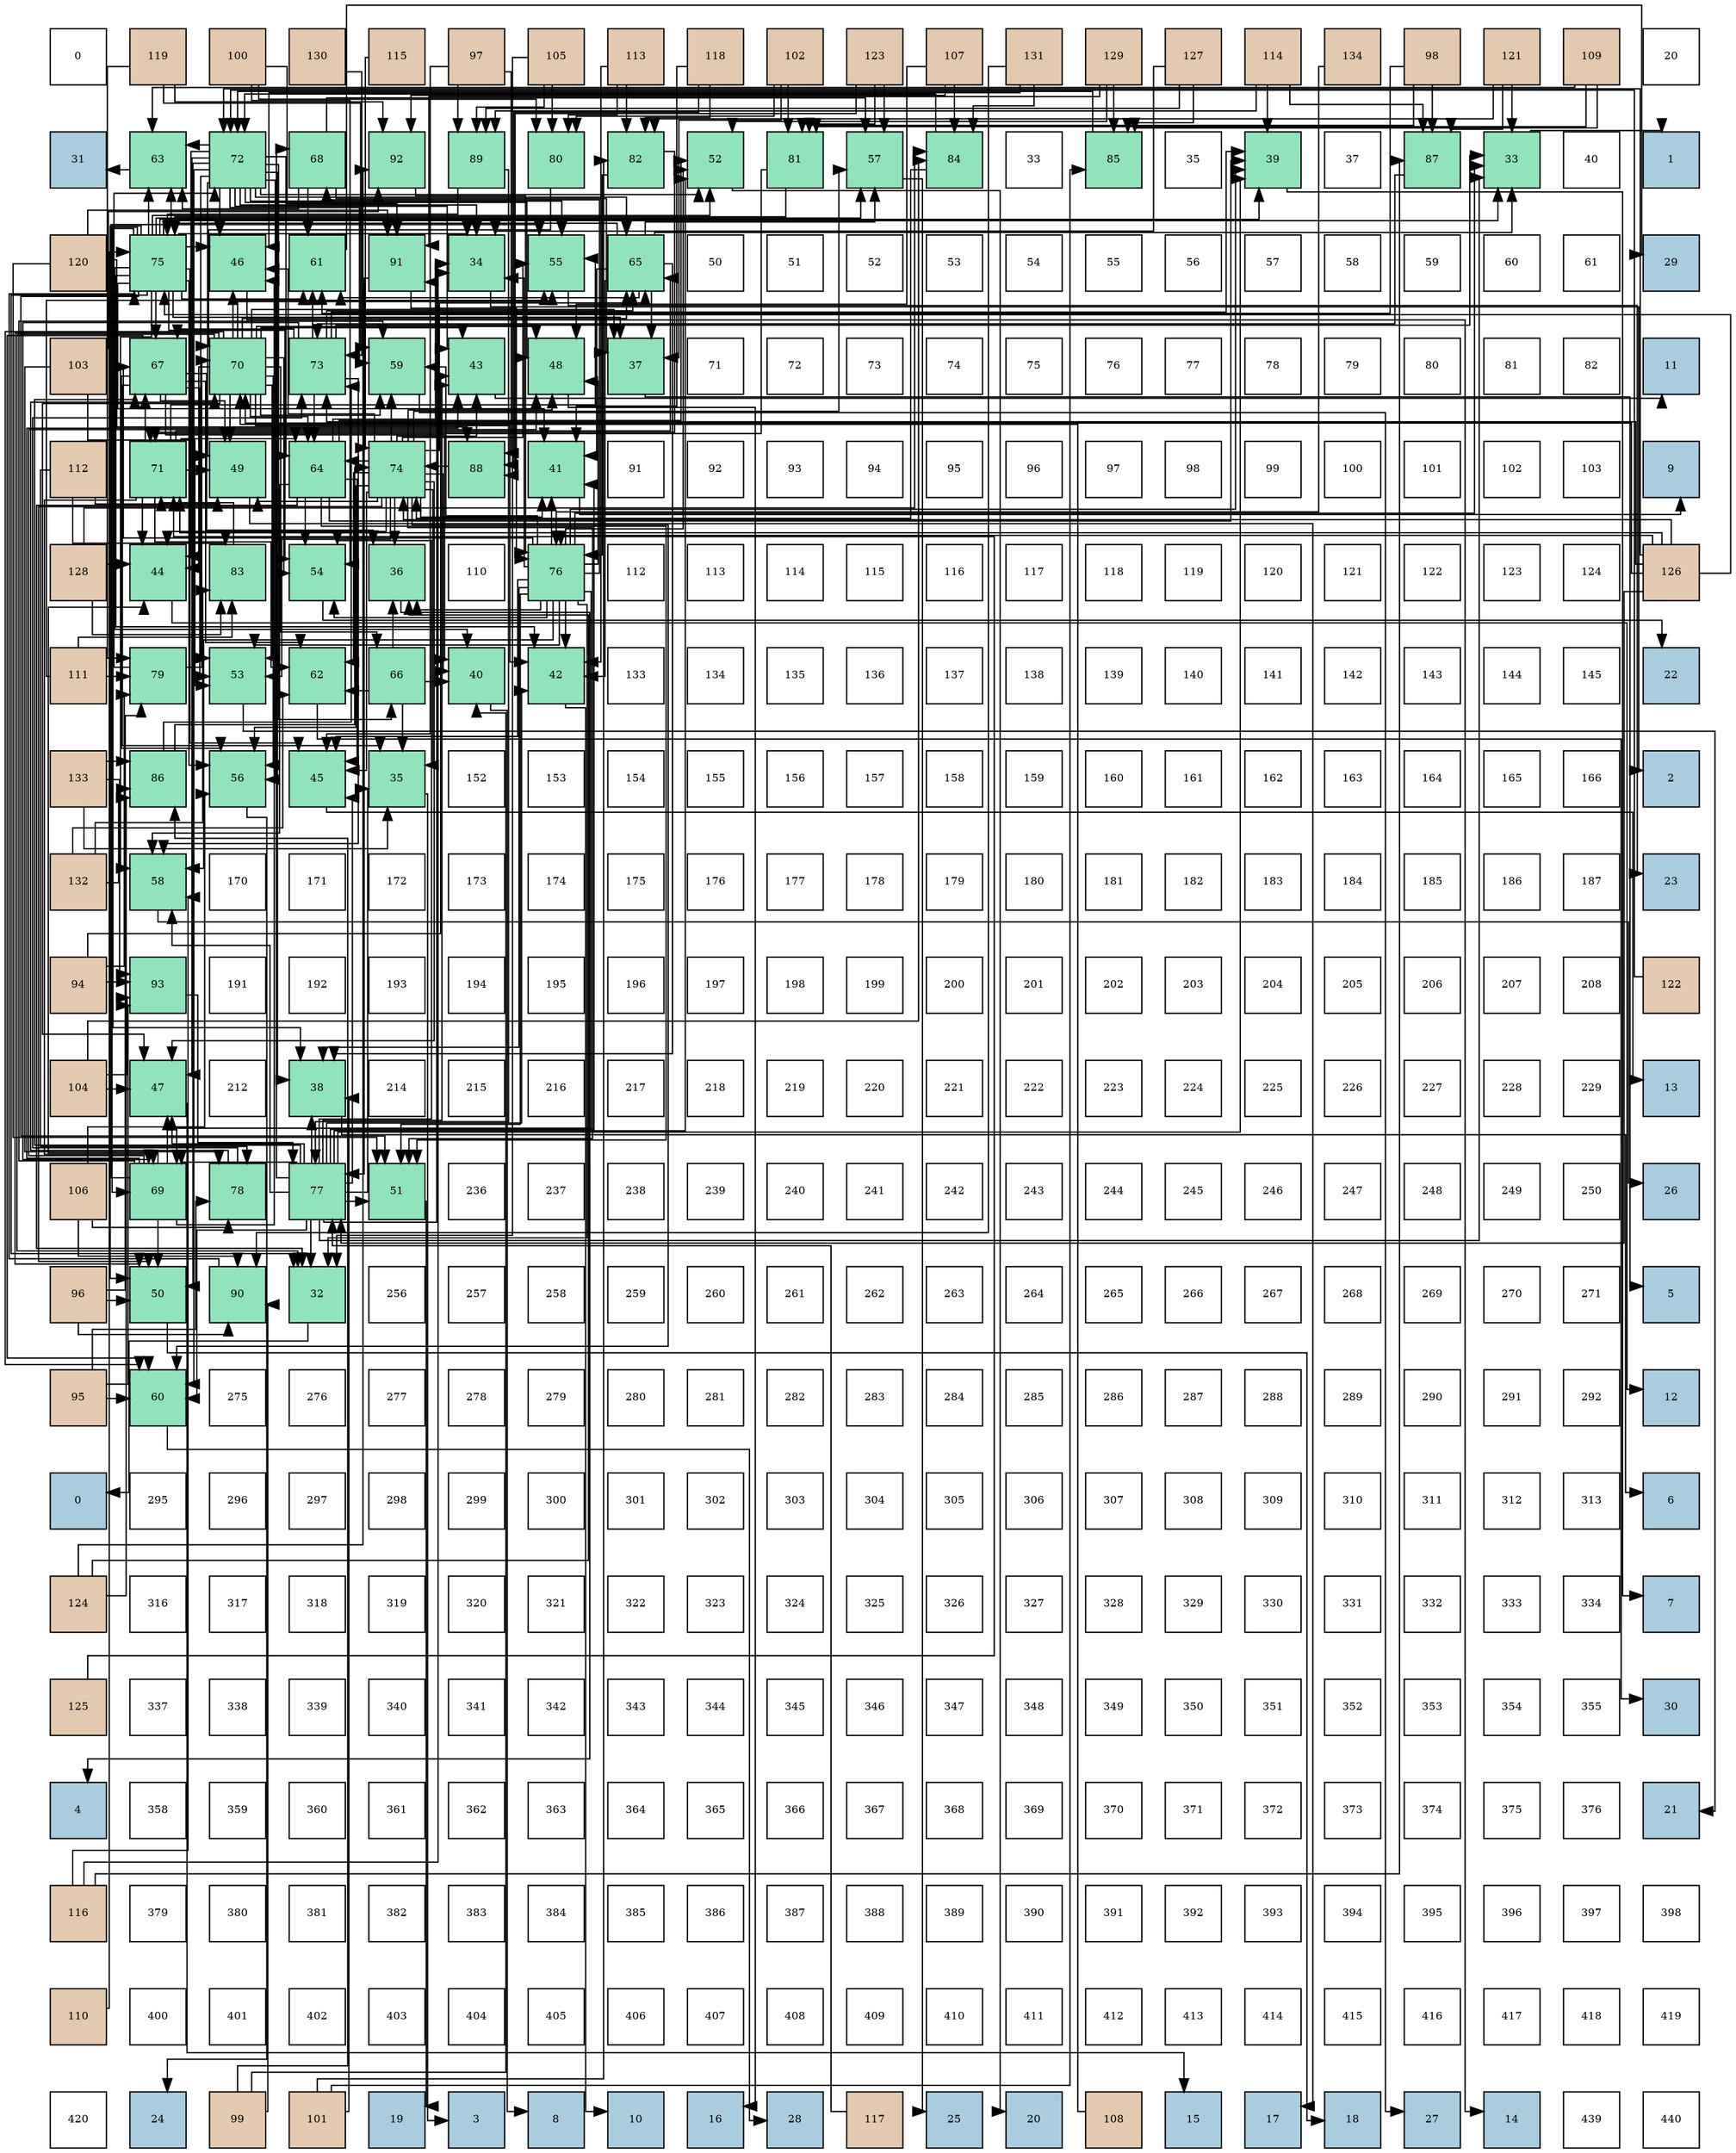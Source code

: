 digraph layout{
 rankdir=TB;
 splines=ortho;
 node [style=filled shape=square fixedsize=true width=0.6];
0[label="0", fontsize=8, fillcolor="#ffffff"];
1[label="119", fontsize=8, fillcolor="#e3c9af"];
2[label="100", fontsize=8, fillcolor="#e3c9af"];
3[label="130", fontsize=8, fillcolor="#e3c9af"];
4[label="115", fontsize=8, fillcolor="#e3c9af"];
5[label="97", fontsize=8, fillcolor="#e3c9af"];
6[label="105", fontsize=8, fillcolor="#e3c9af"];
7[label="113", fontsize=8, fillcolor="#e3c9af"];
8[label="118", fontsize=8, fillcolor="#e3c9af"];
9[label="102", fontsize=8, fillcolor="#e3c9af"];
10[label="123", fontsize=8, fillcolor="#e3c9af"];
11[label="107", fontsize=8, fillcolor="#e3c9af"];
12[label="131", fontsize=8, fillcolor="#e3c9af"];
13[label="129", fontsize=8, fillcolor="#e3c9af"];
14[label="127", fontsize=8, fillcolor="#e3c9af"];
15[label="114", fontsize=8, fillcolor="#e3c9af"];
16[label="134", fontsize=8, fillcolor="#e3c9af"];
17[label="98", fontsize=8, fillcolor="#e3c9af"];
18[label="121", fontsize=8, fillcolor="#e3c9af"];
19[label="109", fontsize=8, fillcolor="#e3c9af"];
20[label="20", fontsize=8, fillcolor="#ffffff"];
21[label="31", fontsize=8, fillcolor="#a9ccde"];
22[label="63", fontsize=8, fillcolor="#91e3bb"];
23[label="72", fontsize=8, fillcolor="#91e3bb"];
24[label="68", fontsize=8, fillcolor="#91e3bb"];
25[label="92", fontsize=8, fillcolor="#91e3bb"];
26[label="89", fontsize=8, fillcolor="#91e3bb"];
27[label="80", fontsize=8, fillcolor="#91e3bb"];
28[label="82", fontsize=8, fillcolor="#91e3bb"];
29[label="52", fontsize=8, fillcolor="#91e3bb"];
30[label="81", fontsize=8, fillcolor="#91e3bb"];
31[label="57", fontsize=8, fillcolor="#91e3bb"];
32[label="84", fontsize=8, fillcolor="#91e3bb"];
33[label="33", fontsize=8, fillcolor="#ffffff"];
34[label="85", fontsize=8, fillcolor="#91e3bb"];
35[label="35", fontsize=8, fillcolor="#ffffff"];
36[label="39", fontsize=8, fillcolor="#91e3bb"];
37[label="37", fontsize=8, fillcolor="#ffffff"];
38[label="87", fontsize=8, fillcolor="#91e3bb"];
39[label="33", fontsize=8, fillcolor="#91e3bb"];
40[label="40", fontsize=8, fillcolor="#ffffff"];
41[label="1", fontsize=8, fillcolor="#a9ccde"];
42[label="120", fontsize=8, fillcolor="#e3c9af"];
43[label="75", fontsize=8, fillcolor="#91e3bb"];
44[label="46", fontsize=8, fillcolor="#91e3bb"];
45[label="61", fontsize=8, fillcolor="#91e3bb"];
46[label="91", fontsize=8, fillcolor="#91e3bb"];
47[label="34", fontsize=8, fillcolor="#91e3bb"];
48[label="55", fontsize=8, fillcolor="#91e3bb"];
49[label="65", fontsize=8, fillcolor="#91e3bb"];
50[label="50", fontsize=8, fillcolor="#ffffff"];
51[label="51", fontsize=8, fillcolor="#ffffff"];
52[label="52", fontsize=8, fillcolor="#ffffff"];
53[label="53", fontsize=8, fillcolor="#ffffff"];
54[label="54", fontsize=8, fillcolor="#ffffff"];
55[label="55", fontsize=8, fillcolor="#ffffff"];
56[label="56", fontsize=8, fillcolor="#ffffff"];
57[label="57", fontsize=8, fillcolor="#ffffff"];
58[label="58", fontsize=8, fillcolor="#ffffff"];
59[label="59", fontsize=8, fillcolor="#ffffff"];
60[label="60", fontsize=8, fillcolor="#ffffff"];
61[label="61", fontsize=8, fillcolor="#ffffff"];
62[label="29", fontsize=8, fillcolor="#a9ccde"];
63[label="103", fontsize=8, fillcolor="#e3c9af"];
64[label="67", fontsize=8, fillcolor="#91e3bb"];
65[label="70", fontsize=8, fillcolor="#91e3bb"];
66[label="73", fontsize=8, fillcolor="#91e3bb"];
67[label="59", fontsize=8, fillcolor="#91e3bb"];
68[label="43", fontsize=8, fillcolor="#91e3bb"];
69[label="48", fontsize=8, fillcolor="#91e3bb"];
70[label="37", fontsize=8, fillcolor="#91e3bb"];
71[label="71", fontsize=8, fillcolor="#ffffff"];
72[label="72", fontsize=8, fillcolor="#ffffff"];
73[label="73", fontsize=8, fillcolor="#ffffff"];
74[label="74", fontsize=8, fillcolor="#ffffff"];
75[label="75", fontsize=8, fillcolor="#ffffff"];
76[label="76", fontsize=8, fillcolor="#ffffff"];
77[label="77", fontsize=8, fillcolor="#ffffff"];
78[label="78", fontsize=8, fillcolor="#ffffff"];
79[label="79", fontsize=8, fillcolor="#ffffff"];
80[label="80", fontsize=8, fillcolor="#ffffff"];
81[label="81", fontsize=8, fillcolor="#ffffff"];
82[label="82", fontsize=8, fillcolor="#ffffff"];
83[label="11", fontsize=8, fillcolor="#a9ccde"];
84[label="112", fontsize=8, fillcolor="#e3c9af"];
85[label="71", fontsize=8, fillcolor="#91e3bb"];
86[label="49", fontsize=8, fillcolor="#91e3bb"];
87[label="64", fontsize=8, fillcolor="#91e3bb"];
88[label="74", fontsize=8, fillcolor="#91e3bb"];
89[label="88", fontsize=8, fillcolor="#91e3bb"];
90[label="41", fontsize=8, fillcolor="#91e3bb"];
91[label="91", fontsize=8, fillcolor="#ffffff"];
92[label="92", fontsize=8, fillcolor="#ffffff"];
93[label="93", fontsize=8, fillcolor="#ffffff"];
94[label="94", fontsize=8, fillcolor="#ffffff"];
95[label="95", fontsize=8, fillcolor="#ffffff"];
96[label="96", fontsize=8, fillcolor="#ffffff"];
97[label="97", fontsize=8, fillcolor="#ffffff"];
98[label="98", fontsize=8, fillcolor="#ffffff"];
99[label="99", fontsize=8, fillcolor="#ffffff"];
100[label="100", fontsize=8, fillcolor="#ffffff"];
101[label="101", fontsize=8, fillcolor="#ffffff"];
102[label="102", fontsize=8, fillcolor="#ffffff"];
103[label="103", fontsize=8, fillcolor="#ffffff"];
104[label="9", fontsize=8, fillcolor="#a9ccde"];
105[label="128", fontsize=8, fillcolor="#e3c9af"];
106[label="44", fontsize=8, fillcolor="#91e3bb"];
107[label="83", fontsize=8, fillcolor="#91e3bb"];
108[label="54", fontsize=8, fillcolor="#91e3bb"];
109[label="36", fontsize=8, fillcolor="#91e3bb"];
110[label="110", fontsize=8, fillcolor="#ffffff"];
111[label="76", fontsize=8, fillcolor="#91e3bb"];
112[label="112", fontsize=8, fillcolor="#ffffff"];
113[label="113", fontsize=8, fillcolor="#ffffff"];
114[label="114", fontsize=8, fillcolor="#ffffff"];
115[label="115", fontsize=8, fillcolor="#ffffff"];
116[label="116", fontsize=8, fillcolor="#ffffff"];
117[label="117", fontsize=8, fillcolor="#ffffff"];
118[label="118", fontsize=8, fillcolor="#ffffff"];
119[label="119", fontsize=8, fillcolor="#ffffff"];
120[label="120", fontsize=8, fillcolor="#ffffff"];
121[label="121", fontsize=8, fillcolor="#ffffff"];
122[label="122", fontsize=8, fillcolor="#ffffff"];
123[label="123", fontsize=8, fillcolor="#ffffff"];
124[label="124", fontsize=8, fillcolor="#ffffff"];
125[label="126", fontsize=8, fillcolor="#e3c9af"];
126[label="111", fontsize=8, fillcolor="#e3c9af"];
127[label="79", fontsize=8, fillcolor="#91e3bb"];
128[label="53", fontsize=8, fillcolor="#91e3bb"];
129[label="62", fontsize=8, fillcolor="#91e3bb"];
130[label="66", fontsize=8, fillcolor="#91e3bb"];
131[label="40", fontsize=8, fillcolor="#91e3bb"];
132[label="42", fontsize=8, fillcolor="#91e3bb"];
133[label="133", fontsize=8, fillcolor="#ffffff"];
134[label="134", fontsize=8, fillcolor="#ffffff"];
135[label="135", fontsize=8, fillcolor="#ffffff"];
136[label="136", fontsize=8, fillcolor="#ffffff"];
137[label="137", fontsize=8, fillcolor="#ffffff"];
138[label="138", fontsize=8, fillcolor="#ffffff"];
139[label="139", fontsize=8, fillcolor="#ffffff"];
140[label="140", fontsize=8, fillcolor="#ffffff"];
141[label="141", fontsize=8, fillcolor="#ffffff"];
142[label="142", fontsize=8, fillcolor="#ffffff"];
143[label="143", fontsize=8, fillcolor="#ffffff"];
144[label="144", fontsize=8, fillcolor="#ffffff"];
145[label="145", fontsize=8, fillcolor="#ffffff"];
146[label="22", fontsize=8, fillcolor="#a9ccde"];
147[label="133", fontsize=8, fillcolor="#e3c9af"];
148[label="86", fontsize=8, fillcolor="#91e3bb"];
149[label="56", fontsize=8, fillcolor="#91e3bb"];
150[label="45", fontsize=8, fillcolor="#91e3bb"];
151[label="35", fontsize=8, fillcolor="#91e3bb"];
152[label="152", fontsize=8, fillcolor="#ffffff"];
153[label="153", fontsize=8, fillcolor="#ffffff"];
154[label="154", fontsize=8, fillcolor="#ffffff"];
155[label="155", fontsize=8, fillcolor="#ffffff"];
156[label="156", fontsize=8, fillcolor="#ffffff"];
157[label="157", fontsize=8, fillcolor="#ffffff"];
158[label="158", fontsize=8, fillcolor="#ffffff"];
159[label="159", fontsize=8, fillcolor="#ffffff"];
160[label="160", fontsize=8, fillcolor="#ffffff"];
161[label="161", fontsize=8, fillcolor="#ffffff"];
162[label="162", fontsize=8, fillcolor="#ffffff"];
163[label="163", fontsize=8, fillcolor="#ffffff"];
164[label="164", fontsize=8, fillcolor="#ffffff"];
165[label="165", fontsize=8, fillcolor="#ffffff"];
166[label="166", fontsize=8, fillcolor="#ffffff"];
167[label="2", fontsize=8, fillcolor="#a9ccde"];
168[label="132", fontsize=8, fillcolor="#e3c9af"];
169[label="58", fontsize=8, fillcolor="#91e3bb"];
170[label="170", fontsize=8, fillcolor="#ffffff"];
171[label="171", fontsize=8, fillcolor="#ffffff"];
172[label="172", fontsize=8, fillcolor="#ffffff"];
173[label="173", fontsize=8, fillcolor="#ffffff"];
174[label="174", fontsize=8, fillcolor="#ffffff"];
175[label="175", fontsize=8, fillcolor="#ffffff"];
176[label="176", fontsize=8, fillcolor="#ffffff"];
177[label="177", fontsize=8, fillcolor="#ffffff"];
178[label="178", fontsize=8, fillcolor="#ffffff"];
179[label="179", fontsize=8, fillcolor="#ffffff"];
180[label="180", fontsize=8, fillcolor="#ffffff"];
181[label="181", fontsize=8, fillcolor="#ffffff"];
182[label="182", fontsize=8, fillcolor="#ffffff"];
183[label="183", fontsize=8, fillcolor="#ffffff"];
184[label="184", fontsize=8, fillcolor="#ffffff"];
185[label="185", fontsize=8, fillcolor="#ffffff"];
186[label="186", fontsize=8, fillcolor="#ffffff"];
187[label="187", fontsize=8, fillcolor="#ffffff"];
188[label="23", fontsize=8, fillcolor="#a9ccde"];
189[label="94", fontsize=8, fillcolor="#e3c9af"];
190[label="93", fontsize=8, fillcolor="#91e3bb"];
191[label="191", fontsize=8, fillcolor="#ffffff"];
192[label="192", fontsize=8, fillcolor="#ffffff"];
193[label="193", fontsize=8, fillcolor="#ffffff"];
194[label="194", fontsize=8, fillcolor="#ffffff"];
195[label="195", fontsize=8, fillcolor="#ffffff"];
196[label="196", fontsize=8, fillcolor="#ffffff"];
197[label="197", fontsize=8, fillcolor="#ffffff"];
198[label="198", fontsize=8, fillcolor="#ffffff"];
199[label="199", fontsize=8, fillcolor="#ffffff"];
200[label="200", fontsize=8, fillcolor="#ffffff"];
201[label="201", fontsize=8, fillcolor="#ffffff"];
202[label="202", fontsize=8, fillcolor="#ffffff"];
203[label="203", fontsize=8, fillcolor="#ffffff"];
204[label="204", fontsize=8, fillcolor="#ffffff"];
205[label="205", fontsize=8, fillcolor="#ffffff"];
206[label="206", fontsize=8, fillcolor="#ffffff"];
207[label="207", fontsize=8, fillcolor="#ffffff"];
208[label="208", fontsize=8, fillcolor="#ffffff"];
209[label="122", fontsize=8, fillcolor="#e3c9af"];
210[label="104", fontsize=8, fillcolor="#e3c9af"];
211[label="47", fontsize=8, fillcolor="#91e3bb"];
212[label="212", fontsize=8, fillcolor="#ffffff"];
213[label="38", fontsize=8, fillcolor="#91e3bb"];
214[label="214", fontsize=8, fillcolor="#ffffff"];
215[label="215", fontsize=8, fillcolor="#ffffff"];
216[label="216", fontsize=8, fillcolor="#ffffff"];
217[label="217", fontsize=8, fillcolor="#ffffff"];
218[label="218", fontsize=8, fillcolor="#ffffff"];
219[label="219", fontsize=8, fillcolor="#ffffff"];
220[label="220", fontsize=8, fillcolor="#ffffff"];
221[label="221", fontsize=8, fillcolor="#ffffff"];
222[label="222", fontsize=8, fillcolor="#ffffff"];
223[label="223", fontsize=8, fillcolor="#ffffff"];
224[label="224", fontsize=8, fillcolor="#ffffff"];
225[label="225", fontsize=8, fillcolor="#ffffff"];
226[label="226", fontsize=8, fillcolor="#ffffff"];
227[label="227", fontsize=8, fillcolor="#ffffff"];
228[label="228", fontsize=8, fillcolor="#ffffff"];
229[label="229", fontsize=8, fillcolor="#ffffff"];
230[label="13", fontsize=8, fillcolor="#a9ccde"];
231[label="106", fontsize=8, fillcolor="#e3c9af"];
232[label="69", fontsize=8, fillcolor="#91e3bb"];
233[label="78", fontsize=8, fillcolor="#91e3bb"];
234[label="77", fontsize=8, fillcolor="#91e3bb"];
235[label="51", fontsize=8, fillcolor="#91e3bb"];
236[label="236", fontsize=8, fillcolor="#ffffff"];
237[label="237", fontsize=8, fillcolor="#ffffff"];
238[label="238", fontsize=8, fillcolor="#ffffff"];
239[label="239", fontsize=8, fillcolor="#ffffff"];
240[label="240", fontsize=8, fillcolor="#ffffff"];
241[label="241", fontsize=8, fillcolor="#ffffff"];
242[label="242", fontsize=8, fillcolor="#ffffff"];
243[label="243", fontsize=8, fillcolor="#ffffff"];
244[label="244", fontsize=8, fillcolor="#ffffff"];
245[label="245", fontsize=8, fillcolor="#ffffff"];
246[label="246", fontsize=8, fillcolor="#ffffff"];
247[label="247", fontsize=8, fillcolor="#ffffff"];
248[label="248", fontsize=8, fillcolor="#ffffff"];
249[label="249", fontsize=8, fillcolor="#ffffff"];
250[label="250", fontsize=8, fillcolor="#ffffff"];
251[label="26", fontsize=8, fillcolor="#a9ccde"];
252[label="96", fontsize=8, fillcolor="#e3c9af"];
253[label="50", fontsize=8, fillcolor="#91e3bb"];
254[label="90", fontsize=8, fillcolor="#91e3bb"];
255[label="32", fontsize=8, fillcolor="#91e3bb"];
256[label="256", fontsize=8, fillcolor="#ffffff"];
257[label="257", fontsize=8, fillcolor="#ffffff"];
258[label="258", fontsize=8, fillcolor="#ffffff"];
259[label="259", fontsize=8, fillcolor="#ffffff"];
260[label="260", fontsize=8, fillcolor="#ffffff"];
261[label="261", fontsize=8, fillcolor="#ffffff"];
262[label="262", fontsize=8, fillcolor="#ffffff"];
263[label="263", fontsize=8, fillcolor="#ffffff"];
264[label="264", fontsize=8, fillcolor="#ffffff"];
265[label="265", fontsize=8, fillcolor="#ffffff"];
266[label="266", fontsize=8, fillcolor="#ffffff"];
267[label="267", fontsize=8, fillcolor="#ffffff"];
268[label="268", fontsize=8, fillcolor="#ffffff"];
269[label="269", fontsize=8, fillcolor="#ffffff"];
270[label="270", fontsize=8, fillcolor="#ffffff"];
271[label="271", fontsize=8, fillcolor="#ffffff"];
272[label="5", fontsize=8, fillcolor="#a9ccde"];
273[label="95", fontsize=8, fillcolor="#e3c9af"];
274[label="60", fontsize=8, fillcolor="#91e3bb"];
275[label="275", fontsize=8, fillcolor="#ffffff"];
276[label="276", fontsize=8, fillcolor="#ffffff"];
277[label="277", fontsize=8, fillcolor="#ffffff"];
278[label="278", fontsize=8, fillcolor="#ffffff"];
279[label="279", fontsize=8, fillcolor="#ffffff"];
280[label="280", fontsize=8, fillcolor="#ffffff"];
281[label="281", fontsize=8, fillcolor="#ffffff"];
282[label="282", fontsize=8, fillcolor="#ffffff"];
283[label="283", fontsize=8, fillcolor="#ffffff"];
284[label="284", fontsize=8, fillcolor="#ffffff"];
285[label="285", fontsize=8, fillcolor="#ffffff"];
286[label="286", fontsize=8, fillcolor="#ffffff"];
287[label="287", fontsize=8, fillcolor="#ffffff"];
288[label="288", fontsize=8, fillcolor="#ffffff"];
289[label="289", fontsize=8, fillcolor="#ffffff"];
290[label="290", fontsize=8, fillcolor="#ffffff"];
291[label="291", fontsize=8, fillcolor="#ffffff"];
292[label="292", fontsize=8, fillcolor="#ffffff"];
293[label="12", fontsize=8, fillcolor="#a9ccde"];
294[label="0", fontsize=8, fillcolor="#a9ccde"];
295[label="295", fontsize=8, fillcolor="#ffffff"];
296[label="296", fontsize=8, fillcolor="#ffffff"];
297[label="297", fontsize=8, fillcolor="#ffffff"];
298[label="298", fontsize=8, fillcolor="#ffffff"];
299[label="299", fontsize=8, fillcolor="#ffffff"];
300[label="300", fontsize=8, fillcolor="#ffffff"];
301[label="301", fontsize=8, fillcolor="#ffffff"];
302[label="302", fontsize=8, fillcolor="#ffffff"];
303[label="303", fontsize=8, fillcolor="#ffffff"];
304[label="304", fontsize=8, fillcolor="#ffffff"];
305[label="305", fontsize=8, fillcolor="#ffffff"];
306[label="306", fontsize=8, fillcolor="#ffffff"];
307[label="307", fontsize=8, fillcolor="#ffffff"];
308[label="308", fontsize=8, fillcolor="#ffffff"];
309[label="309", fontsize=8, fillcolor="#ffffff"];
310[label="310", fontsize=8, fillcolor="#ffffff"];
311[label="311", fontsize=8, fillcolor="#ffffff"];
312[label="312", fontsize=8, fillcolor="#ffffff"];
313[label="313", fontsize=8, fillcolor="#ffffff"];
314[label="6", fontsize=8, fillcolor="#a9ccde"];
315[label="124", fontsize=8, fillcolor="#e3c9af"];
316[label="316", fontsize=8, fillcolor="#ffffff"];
317[label="317", fontsize=8, fillcolor="#ffffff"];
318[label="318", fontsize=8, fillcolor="#ffffff"];
319[label="319", fontsize=8, fillcolor="#ffffff"];
320[label="320", fontsize=8, fillcolor="#ffffff"];
321[label="321", fontsize=8, fillcolor="#ffffff"];
322[label="322", fontsize=8, fillcolor="#ffffff"];
323[label="323", fontsize=8, fillcolor="#ffffff"];
324[label="324", fontsize=8, fillcolor="#ffffff"];
325[label="325", fontsize=8, fillcolor="#ffffff"];
326[label="326", fontsize=8, fillcolor="#ffffff"];
327[label="327", fontsize=8, fillcolor="#ffffff"];
328[label="328", fontsize=8, fillcolor="#ffffff"];
329[label="329", fontsize=8, fillcolor="#ffffff"];
330[label="330", fontsize=8, fillcolor="#ffffff"];
331[label="331", fontsize=8, fillcolor="#ffffff"];
332[label="332", fontsize=8, fillcolor="#ffffff"];
333[label="333", fontsize=8, fillcolor="#ffffff"];
334[label="334", fontsize=8, fillcolor="#ffffff"];
335[label="7", fontsize=8, fillcolor="#a9ccde"];
336[label="125", fontsize=8, fillcolor="#e3c9af"];
337[label="337", fontsize=8, fillcolor="#ffffff"];
338[label="338", fontsize=8, fillcolor="#ffffff"];
339[label="339", fontsize=8, fillcolor="#ffffff"];
340[label="340", fontsize=8, fillcolor="#ffffff"];
341[label="341", fontsize=8, fillcolor="#ffffff"];
342[label="342", fontsize=8, fillcolor="#ffffff"];
343[label="343", fontsize=8, fillcolor="#ffffff"];
344[label="344", fontsize=8, fillcolor="#ffffff"];
345[label="345", fontsize=8, fillcolor="#ffffff"];
346[label="346", fontsize=8, fillcolor="#ffffff"];
347[label="347", fontsize=8, fillcolor="#ffffff"];
348[label="348", fontsize=8, fillcolor="#ffffff"];
349[label="349", fontsize=8, fillcolor="#ffffff"];
350[label="350", fontsize=8, fillcolor="#ffffff"];
351[label="351", fontsize=8, fillcolor="#ffffff"];
352[label="352", fontsize=8, fillcolor="#ffffff"];
353[label="353", fontsize=8, fillcolor="#ffffff"];
354[label="354", fontsize=8, fillcolor="#ffffff"];
355[label="355", fontsize=8, fillcolor="#ffffff"];
356[label="30", fontsize=8, fillcolor="#a9ccde"];
357[label="4", fontsize=8, fillcolor="#a9ccde"];
358[label="358", fontsize=8, fillcolor="#ffffff"];
359[label="359", fontsize=8, fillcolor="#ffffff"];
360[label="360", fontsize=8, fillcolor="#ffffff"];
361[label="361", fontsize=8, fillcolor="#ffffff"];
362[label="362", fontsize=8, fillcolor="#ffffff"];
363[label="363", fontsize=8, fillcolor="#ffffff"];
364[label="364", fontsize=8, fillcolor="#ffffff"];
365[label="365", fontsize=8, fillcolor="#ffffff"];
366[label="366", fontsize=8, fillcolor="#ffffff"];
367[label="367", fontsize=8, fillcolor="#ffffff"];
368[label="368", fontsize=8, fillcolor="#ffffff"];
369[label="369", fontsize=8, fillcolor="#ffffff"];
370[label="370", fontsize=8, fillcolor="#ffffff"];
371[label="371", fontsize=8, fillcolor="#ffffff"];
372[label="372", fontsize=8, fillcolor="#ffffff"];
373[label="373", fontsize=8, fillcolor="#ffffff"];
374[label="374", fontsize=8, fillcolor="#ffffff"];
375[label="375", fontsize=8, fillcolor="#ffffff"];
376[label="376", fontsize=8, fillcolor="#ffffff"];
377[label="21", fontsize=8, fillcolor="#a9ccde"];
378[label="116", fontsize=8, fillcolor="#e3c9af"];
379[label="379", fontsize=8, fillcolor="#ffffff"];
380[label="380", fontsize=8, fillcolor="#ffffff"];
381[label="381", fontsize=8, fillcolor="#ffffff"];
382[label="382", fontsize=8, fillcolor="#ffffff"];
383[label="383", fontsize=8, fillcolor="#ffffff"];
384[label="384", fontsize=8, fillcolor="#ffffff"];
385[label="385", fontsize=8, fillcolor="#ffffff"];
386[label="386", fontsize=8, fillcolor="#ffffff"];
387[label="387", fontsize=8, fillcolor="#ffffff"];
388[label="388", fontsize=8, fillcolor="#ffffff"];
389[label="389", fontsize=8, fillcolor="#ffffff"];
390[label="390", fontsize=8, fillcolor="#ffffff"];
391[label="391", fontsize=8, fillcolor="#ffffff"];
392[label="392", fontsize=8, fillcolor="#ffffff"];
393[label="393", fontsize=8, fillcolor="#ffffff"];
394[label="394", fontsize=8, fillcolor="#ffffff"];
395[label="395", fontsize=8, fillcolor="#ffffff"];
396[label="396", fontsize=8, fillcolor="#ffffff"];
397[label="397", fontsize=8, fillcolor="#ffffff"];
398[label="398", fontsize=8, fillcolor="#ffffff"];
399[label="110", fontsize=8, fillcolor="#e3c9af"];
400[label="400", fontsize=8, fillcolor="#ffffff"];
401[label="401", fontsize=8, fillcolor="#ffffff"];
402[label="402", fontsize=8, fillcolor="#ffffff"];
403[label="403", fontsize=8, fillcolor="#ffffff"];
404[label="404", fontsize=8, fillcolor="#ffffff"];
405[label="405", fontsize=8, fillcolor="#ffffff"];
406[label="406", fontsize=8, fillcolor="#ffffff"];
407[label="407", fontsize=8, fillcolor="#ffffff"];
408[label="408", fontsize=8, fillcolor="#ffffff"];
409[label="409", fontsize=8, fillcolor="#ffffff"];
410[label="410", fontsize=8, fillcolor="#ffffff"];
411[label="411", fontsize=8, fillcolor="#ffffff"];
412[label="412", fontsize=8, fillcolor="#ffffff"];
413[label="413", fontsize=8, fillcolor="#ffffff"];
414[label="414", fontsize=8, fillcolor="#ffffff"];
415[label="415", fontsize=8, fillcolor="#ffffff"];
416[label="416", fontsize=8, fillcolor="#ffffff"];
417[label="417", fontsize=8, fillcolor="#ffffff"];
418[label="418", fontsize=8, fillcolor="#ffffff"];
419[label="419", fontsize=8, fillcolor="#ffffff"];
420[label="420", fontsize=8, fillcolor="#ffffff"];
421[label="24", fontsize=8, fillcolor="#a9ccde"];
422[label="99", fontsize=8, fillcolor="#e3c9af"];
423[label="101", fontsize=8, fillcolor="#e3c9af"];
424[label="19", fontsize=8, fillcolor="#a9ccde"];
425[label="3", fontsize=8, fillcolor="#a9ccde"];
426[label="8", fontsize=8, fillcolor="#a9ccde"];
427[label="10", fontsize=8, fillcolor="#a9ccde"];
428[label="16", fontsize=8, fillcolor="#a9ccde"];
429[label="28", fontsize=8, fillcolor="#a9ccde"];
430[label="117", fontsize=8, fillcolor="#e3c9af"];
431[label="25", fontsize=8, fillcolor="#a9ccde"];
432[label="20", fontsize=8, fillcolor="#a9ccde"];
433[label="108", fontsize=8, fillcolor="#e3c9af"];
434[label="15", fontsize=8, fillcolor="#a9ccde"];
435[label="17", fontsize=8, fillcolor="#a9ccde"];
436[label="18", fontsize=8, fillcolor="#a9ccde"];
437[label="27", fontsize=8, fillcolor="#a9ccde"];
438[label="14", fontsize=8, fillcolor="#a9ccde"];
439[label="439", fontsize=8, fillcolor="#ffffff"];
440[label="440", fontsize=8, fillcolor="#ffffff"];
edge [constraint=false, style=vis];255 -> 294;
39 -> 41;
47 -> 167;
151 -> 425;
109 -> 357;
70 -> 272;
213 -> 314;
36 -> 335;
131 -> 426;
90 -> 104;
132 -> 427;
68 -> 83;
106 -> 293;
150 -> 230;
44 -> 438;
211 -> 434;
69 -> 428;
86 -> 435;
253 -> 436;
235 -> 424;
29 -> 432;
128 -> 377;
108 -> 146;
48 -> 188;
149 -> 421;
31 -> 431;
169 -> 251;
67 -> 437;
274 -> 429;
45 -> 62;
129 -> 356;
22 -> 21;
87 -> 255;
87 -> 47;
87 -> 36;
87 -> 150;
87 -> 235;
87 -> 29;
87 -> 108;
87 -> 169;
49 -> 39;
49 -> 70;
49 -> 213;
49 -> 90;
49 -> 132;
49 -> 31;
49 -> 45;
49 -> 22;
130 -> 151;
130 -> 109;
130 -> 131;
130 -> 129;
64 -> 151;
64 -> 109;
64 -> 131;
64 -> 86;
64 -> 128;
64 -> 149;
64 -> 274;
64 -> 129;
24 -> 70;
24 -> 31;
24 -> 45;
24 -> 22;
232 -> 68;
232 -> 106;
232 -> 44;
232 -> 211;
232 -> 69;
232 -> 253;
232 -> 48;
232 -> 67;
65 -> 255;
65 -> 70;
65 -> 132;
65 -> 68;
65 -> 106;
65 -> 44;
65 -> 211;
65 -> 69;
65 -> 86;
65 -> 253;
65 -> 128;
65 -> 108;
65 -> 48;
65 -> 149;
65 -> 67;
65 -> 274;
65 -> 87;
65 -> 49;
65 -> 130;
85 -> 106;
85 -> 86;
85 -> 48;
85 -> 129;
85 -> 87;
85 -> 49;
85 -> 64;
85 -> 232;
23 -> 47;
23 -> 213;
23 -> 68;
23 -> 106;
23 -> 44;
23 -> 211;
23 -> 69;
23 -> 86;
23 -> 253;
23 -> 29;
23 -> 128;
23 -> 48;
23 -> 149;
23 -> 67;
23 -> 274;
23 -> 22;
23 -> 87;
23 -> 49;
23 -> 130;
66 -> 39;
66 -> 36;
66 -> 169;
66 -> 45;
66 -> 87;
66 -> 49;
66 -> 64;
66 -> 232;
88 -> 151;
88 -> 109;
88 -> 131;
88 -> 90;
88 -> 68;
88 -> 106;
88 -> 150;
88 -> 44;
88 -> 211;
88 -> 69;
88 -> 86;
88 -> 253;
88 -> 235;
88 -> 128;
88 -> 48;
88 -> 149;
88 -> 31;
88 -> 67;
88 -> 274;
88 -> 129;
88 -> 87;
88 -> 49;
43 -> 255;
43 -> 39;
43 -> 47;
43 -> 70;
43 -> 213;
43 -> 36;
43 -> 131;
43 -> 90;
43 -> 132;
43 -> 150;
43 -> 44;
43 -> 253;
43 -> 235;
43 -> 29;
43 -> 108;
43 -> 149;
43 -> 31;
43 -> 169;
43 -> 45;
43 -> 22;
43 -> 64;
43 -> 232;
111 -> 255;
111 -> 39;
111 -> 47;
111 -> 109;
111 -> 213;
111 -> 36;
111 -> 90;
111 -> 132;
111 -> 150;
111 -> 69;
111 -> 235;
111 -> 29;
111 -> 128;
111 -> 108;
111 -> 169;
111 -> 67;
111 -> 64;
111 -> 24;
111 -> 232;
234 -> 255;
234 -> 39;
234 -> 47;
234 -> 151;
234 -> 213;
234 -> 36;
234 -> 90;
234 -> 132;
234 -> 68;
234 -> 150;
234 -> 211;
234 -> 235;
234 -> 29;
234 -> 108;
234 -> 169;
234 -> 274;
234 -> 64;
234 -> 24;
234 -> 232;
233 -> 65;
233 -> 66;
127 -> 65;
127 -> 23;
27 -> 65;
30 -> 85;
30 -> 43;
28 -> 85;
28 -> 111;
107 -> 85;
32 -> 23;
32 -> 88;
34 -> 23;
148 -> 66;
148 -> 88;
38 -> 66;
89 -> 88;
26 -> 43;
26 -> 234;
254 -> 43;
46 -> 111;
46 -> 234;
25 -> 111;
190 -> 234;
189 -> 68;
189 -> 127;
189 -> 190;
273 -> 274;
273 -> 233;
273 -> 190;
252 -> 253;
252 -> 127;
252 -> 254;
5 -> 150;
5 -> 89;
5 -> 26;
17 -> 45;
17 -> 30;
17 -> 38;
422 -> 131;
422 -> 148;
422 -> 254;
2 -> 108;
2 -> 27;
2 -> 46;
423 -> 213;
423 -> 28;
423 -> 34;
9 -> 70;
9 -> 27;
9 -> 30;
63 -> 128;
63 -> 233;
63 -> 25;
210 -> 211;
210 -> 32;
210 -> 190;
6 -> 255;
6 -> 27;
6 -> 26;
231 -> 149;
231 -> 233;
231 -> 254;
11 -> 69;
11 -> 32;
11 -> 25;
433 -> 65;
19 -> 22;
19 -> 30;
19 -> 34;
399 -> 43;
126 -> 48;
126 -> 127;
126 -> 107;
84 -> 86;
84 -> 233;
84 -> 107;
7 -> 132;
7 -> 27;
7 -> 28;
15 -> 36;
15 -> 38;
15 -> 26;
4 -> 88;
378 -> 169;
378 -> 38;
378 -> 46;
430 -> 234;
8 -> 90;
8 -> 28;
8 -> 89;
1 -> 67;
1 -> 127;
1 -> 25;
42 -> 235;
42 -> 89;
42 -> 46;
18 -> 39;
18 -> 28;
18 -> 38;
209 -> 23;
10 -> 31;
10 -> 30;
10 -> 89;
315 -> 109;
315 -> 148;
315 -> 25;
336 -> 85;
125 -> 65;
125 -> 85;
125 -> 23;
125 -> 66;
125 -> 88;
125 -> 43;
125 -> 111;
125 -> 234;
14 -> 47;
14 -> 34;
14 -> 26;
105 -> 106;
105 -> 107;
105 -> 32;
13 -> 29;
13 -> 34;
13 -> 46;
3 -> 66;
12 -> 44;
12 -> 32;
12 -> 254;
168 -> 129;
168 -> 107;
168 -> 148;
147 -> 151;
147 -> 148;
147 -> 190;
16 -> 111;
edge [constraint=true, style=invis];
0 -> 21 -> 42 -> 63 -> 84 -> 105 -> 126 -> 147 -> 168 -> 189 -> 210 -> 231 -> 252 -> 273 -> 294 -> 315 -> 336 -> 357 -> 378 -> 399 -> 420;
1 -> 22 -> 43 -> 64 -> 85 -> 106 -> 127 -> 148 -> 169 -> 190 -> 211 -> 232 -> 253 -> 274 -> 295 -> 316 -> 337 -> 358 -> 379 -> 400 -> 421;
2 -> 23 -> 44 -> 65 -> 86 -> 107 -> 128 -> 149 -> 170 -> 191 -> 212 -> 233 -> 254 -> 275 -> 296 -> 317 -> 338 -> 359 -> 380 -> 401 -> 422;
3 -> 24 -> 45 -> 66 -> 87 -> 108 -> 129 -> 150 -> 171 -> 192 -> 213 -> 234 -> 255 -> 276 -> 297 -> 318 -> 339 -> 360 -> 381 -> 402 -> 423;
4 -> 25 -> 46 -> 67 -> 88 -> 109 -> 130 -> 151 -> 172 -> 193 -> 214 -> 235 -> 256 -> 277 -> 298 -> 319 -> 340 -> 361 -> 382 -> 403 -> 424;
5 -> 26 -> 47 -> 68 -> 89 -> 110 -> 131 -> 152 -> 173 -> 194 -> 215 -> 236 -> 257 -> 278 -> 299 -> 320 -> 341 -> 362 -> 383 -> 404 -> 425;
6 -> 27 -> 48 -> 69 -> 90 -> 111 -> 132 -> 153 -> 174 -> 195 -> 216 -> 237 -> 258 -> 279 -> 300 -> 321 -> 342 -> 363 -> 384 -> 405 -> 426;
7 -> 28 -> 49 -> 70 -> 91 -> 112 -> 133 -> 154 -> 175 -> 196 -> 217 -> 238 -> 259 -> 280 -> 301 -> 322 -> 343 -> 364 -> 385 -> 406 -> 427;
8 -> 29 -> 50 -> 71 -> 92 -> 113 -> 134 -> 155 -> 176 -> 197 -> 218 -> 239 -> 260 -> 281 -> 302 -> 323 -> 344 -> 365 -> 386 -> 407 -> 428;
9 -> 30 -> 51 -> 72 -> 93 -> 114 -> 135 -> 156 -> 177 -> 198 -> 219 -> 240 -> 261 -> 282 -> 303 -> 324 -> 345 -> 366 -> 387 -> 408 -> 429;
10 -> 31 -> 52 -> 73 -> 94 -> 115 -> 136 -> 157 -> 178 -> 199 -> 220 -> 241 -> 262 -> 283 -> 304 -> 325 -> 346 -> 367 -> 388 -> 409 -> 430;
11 -> 32 -> 53 -> 74 -> 95 -> 116 -> 137 -> 158 -> 179 -> 200 -> 221 -> 242 -> 263 -> 284 -> 305 -> 326 -> 347 -> 368 -> 389 -> 410 -> 431;
12 -> 33 -> 54 -> 75 -> 96 -> 117 -> 138 -> 159 -> 180 -> 201 -> 222 -> 243 -> 264 -> 285 -> 306 -> 327 -> 348 -> 369 -> 390 -> 411 -> 432;
13 -> 34 -> 55 -> 76 -> 97 -> 118 -> 139 -> 160 -> 181 -> 202 -> 223 -> 244 -> 265 -> 286 -> 307 -> 328 -> 349 -> 370 -> 391 -> 412 -> 433;
14 -> 35 -> 56 -> 77 -> 98 -> 119 -> 140 -> 161 -> 182 -> 203 -> 224 -> 245 -> 266 -> 287 -> 308 -> 329 -> 350 -> 371 -> 392 -> 413 -> 434;
15 -> 36 -> 57 -> 78 -> 99 -> 120 -> 141 -> 162 -> 183 -> 204 -> 225 -> 246 -> 267 -> 288 -> 309 -> 330 -> 351 -> 372 -> 393 -> 414 -> 435;
16 -> 37 -> 58 -> 79 -> 100 -> 121 -> 142 -> 163 -> 184 -> 205 -> 226 -> 247 -> 268 -> 289 -> 310 -> 331 -> 352 -> 373 -> 394 -> 415 -> 436;
17 -> 38 -> 59 -> 80 -> 101 -> 122 -> 143 -> 164 -> 185 -> 206 -> 227 -> 248 -> 269 -> 290 -> 311 -> 332 -> 353 -> 374 -> 395 -> 416 -> 437;
18 -> 39 -> 60 -> 81 -> 102 -> 123 -> 144 -> 165 -> 186 -> 207 -> 228 -> 249 -> 270 -> 291 -> 312 -> 333 -> 354 -> 375 -> 396 -> 417 -> 438;
19 -> 40 -> 61 -> 82 -> 103 -> 124 -> 145 -> 166 -> 187 -> 208 -> 229 -> 250 -> 271 -> 292 -> 313 -> 334 -> 355 -> 376 -> 397 -> 418 -> 439;
20 -> 41 -> 62 -> 83 -> 104 -> 125 -> 146 -> 167 -> 188 -> 209 -> 230 -> 251 -> 272 -> 293 -> 314 -> 335 -> 356 -> 377 -> 398 -> 419 -> 440;
rank = same {0 -> 1 -> 2 -> 3 -> 4 -> 5 -> 6 -> 7 -> 8 -> 9 -> 10 -> 11 -> 12 -> 13 -> 14 -> 15 -> 16 -> 17 -> 18 -> 19 -> 20};
rank = same {21 -> 22 -> 23 -> 24 -> 25 -> 26 -> 27 -> 28 -> 29 -> 30 -> 31 -> 32 -> 33 -> 34 -> 35 -> 36 -> 37 -> 38 -> 39 -> 40 -> 41};
rank = same {42 -> 43 -> 44 -> 45 -> 46 -> 47 -> 48 -> 49 -> 50 -> 51 -> 52 -> 53 -> 54 -> 55 -> 56 -> 57 -> 58 -> 59 -> 60 -> 61 -> 62};
rank = same {63 -> 64 -> 65 -> 66 -> 67 -> 68 -> 69 -> 70 -> 71 -> 72 -> 73 -> 74 -> 75 -> 76 -> 77 -> 78 -> 79 -> 80 -> 81 -> 82 -> 83};
rank = same {84 -> 85 -> 86 -> 87 -> 88 -> 89 -> 90 -> 91 -> 92 -> 93 -> 94 -> 95 -> 96 -> 97 -> 98 -> 99 -> 100 -> 101 -> 102 -> 103 -> 104};
rank = same {105 -> 106 -> 107 -> 108 -> 109 -> 110 -> 111 -> 112 -> 113 -> 114 -> 115 -> 116 -> 117 -> 118 -> 119 -> 120 -> 121 -> 122 -> 123 -> 124 -> 125};
rank = same {126 -> 127 -> 128 -> 129 -> 130 -> 131 -> 132 -> 133 -> 134 -> 135 -> 136 -> 137 -> 138 -> 139 -> 140 -> 141 -> 142 -> 143 -> 144 -> 145 -> 146};
rank = same {147 -> 148 -> 149 -> 150 -> 151 -> 152 -> 153 -> 154 -> 155 -> 156 -> 157 -> 158 -> 159 -> 160 -> 161 -> 162 -> 163 -> 164 -> 165 -> 166 -> 167};
rank = same {168 -> 169 -> 170 -> 171 -> 172 -> 173 -> 174 -> 175 -> 176 -> 177 -> 178 -> 179 -> 180 -> 181 -> 182 -> 183 -> 184 -> 185 -> 186 -> 187 -> 188};
rank = same {189 -> 190 -> 191 -> 192 -> 193 -> 194 -> 195 -> 196 -> 197 -> 198 -> 199 -> 200 -> 201 -> 202 -> 203 -> 204 -> 205 -> 206 -> 207 -> 208 -> 209};
rank = same {210 -> 211 -> 212 -> 213 -> 214 -> 215 -> 216 -> 217 -> 218 -> 219 -> 220 -> 221 -> 222 -> 223 -> 224 -> 225 -> 226 -> 227 -> 228 -> 229 -> 230};
rank = same {231 -> 232 -> 233 -> 234 -> 235 -> 236 -> 237 -> 238 -> 239 -> 240 -> 241 -> 242 -> 243 -> 244 -> 245 -> 246 -> 247 -> 248 -> 249 -> 250 -> 251};
rank = same {252 -> 253 -> 254 -> 255 -> 256 -> 257 -> 258 -> 259 -> 260 -> 261 -> 262 -> 263 -> 264 -> 265 -> 266 -> 267 -> 268 -> 269 -> 270 -> 271 -> 272};
rank = same {273 -> 274 -> 275 -> 276 -> 277 -> 278 -> 279 -> 280 -> 281 -> 282 -> 283 -> 284 -> 285 -> 286 -> 287 -> 288 -> 289 -> 290 -> 291 -> 292 -> 293};
rank = same {294 -> 295 -> 296 -> 297 -> 298 -> 299 -> 300 -> 301 -> 302 -> 303 -> 304 -> 305 -> 306 -> 307 -> 308 -> 309 -> 310 -> 311 -> 312 -> 313 -> 314};
rank = same {315 -> 316 -> 317 -> 318 -> 319 -> 320 -> 321 -> 322 -> 323 -> 324 -> 325 -> 326 -> 327 -> 328 -> 329 -> 330 -> 331 -> 332 -> 333 -> 334 -> 335};
rank = same {336 -> 337 -> 338 -> 339 -> 340 -> 341 -> 342 -> 343 -> 344 -> 345 -> 346 -> 347 -> 348 -> 349 -> 350 -> 351 -> 352 -> 353 -> 354 -> 355 -> 356};
rank = same {357 -> 358 -> 359 -> 360 -> 361 -> 362 -> 363 -> 364 -> 365 -> 366 -> 367 -> 368 -> 369 -> 370 -> 371 -> 372 -> 373 -> 374 -> 375 -> 376 -> 377};
rank = same {378 -> 379 -> 380 -> 381 -> 382 -> 383 -> 384 -> 385 -> 386 -> 387 -> 388 -> 389 -> 390 -> 391 -> 392 -> 393 -> 394 -> 395 -> 396 -> 397 -> 398};
rank = same {399 -> 400 -> 401 -> 402 -> 403 -> 404 -> 405 -> 406 -> 407 -> 408 -> 409 -> 410 -> 411 -> 412 -> 413 -> 414 -> 415 -> 416 -> 417 -> 418 -> 419};
rank = same {420 -> 421 -> 422 -> 423 -> 424 -> 425 -> 426 -> 427 -> 428 -> 429 -> 430 -> 431 -> 432 -> 433 -> 434 -> 435 -> 436 -> 437 -> 438 -> 439 -> 440};
}